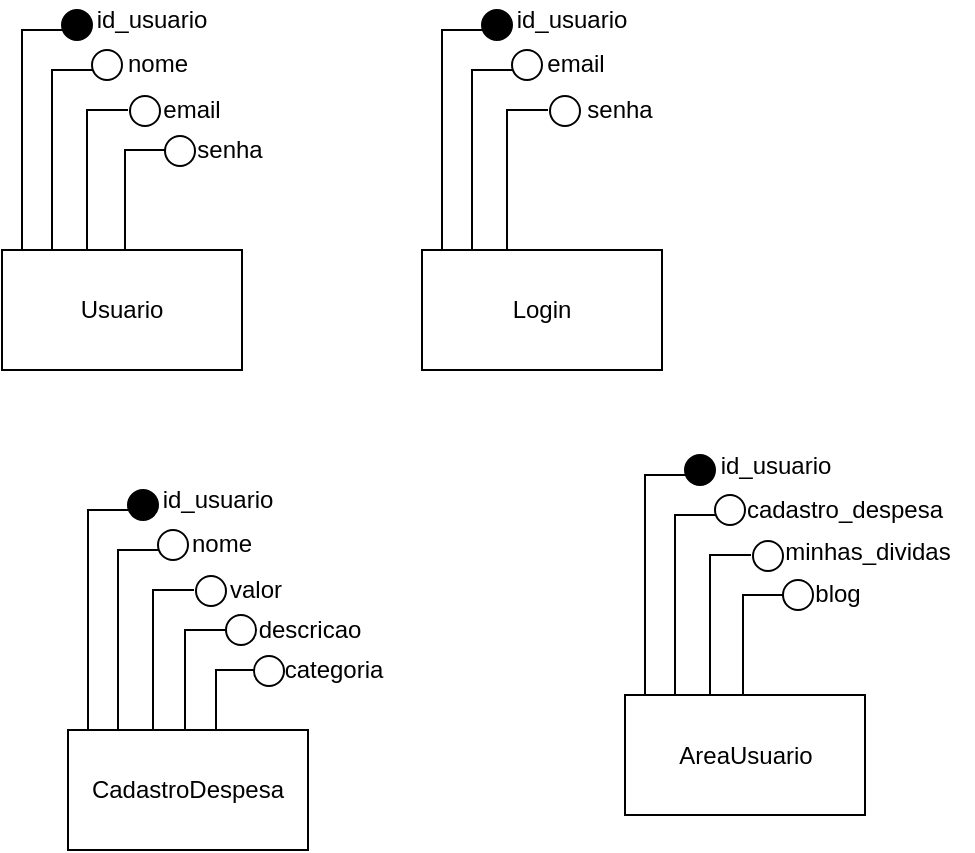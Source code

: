 <mxfile version="20.6.0" type="github">
  <diagram id="Ro5AXBal3w_IyLKfdvsJ" name="Página-1">
    <mxGraphModel dx="1038" dy="539" grid="1" gridSize="10" guides="1" tooltips="1" connect="1" arrows="1" fold="1" page="1" pageScale="1" pageWidth="827" pageHeight="1169" math="0" shadow="0">
      <root>
        <mxCell id="0" />
        <mxCell id="1" parent="0" />
        <mxCell id="vss5CsVCs0bI6XDuhjrD-18" value="Usuario" style="rounded=0;whiteSpace=wrap;html=1;" vertex="1" parent="1">
          <mxGeometry x="130" y="275" width="120" height="60" as="geometry" />
        </mxCell>
        <mxCell id="vss5CsVCs0bI6XDuhjrD-19" value="" style="shape=partialRectangle;whiteSpace=wrap;html=1;bottom=0;right=0;fillColor=none;" vertex="1" parent="1">
          <mxGeometry x="140" y="165" width="20" height="110" as="geometry" />
        </mxCell>
        <mxCell id="vss5CsVCs0bI6XDuhjrD-24" value="" style="ellipse;whiteSpace=wrap;html=1;aspect=fixed;fillColor=#000000;" vertex="1" parent="1">
          <mxGeometry x="160" y="155" width="15" height="15" as="geometry" />
        </mxCell>
        <mxCell id="vss5CsVCs0bI6XDuhjrD-25" value="id_usuario" style="text;html=1;strokeColor=none;fillColor=none;align=center;verticalAlign=middle;whiteSpace=wrap;rounded=0;" vertex="1" parent="1">
          <mxGeometry x="180" y="150" width="50" height="20" as="geometry" />
        </mxCell>
        <mxCell id="vss5CsVCs0bI6XDuhjrD-27" value="" style="shape=partialRectangle;whiteSpace=wrap;html=1;bottom=0;right=0;fillColor=none;" vertex="1" parent="1">
          <mxGeometry x="155" y="185" width="20" height="90" as="geometry" />
        </mxCell>
        <mxCell id="vss5CsVCs0bI6XDuhjrD-28" value="" style="ellipse;whiteSpace=wrap;html=1;aspect=fixed;fillColor=#FFFFFF;" vertex="1" parent="1">
          <mxGeometry x="175" y="175" width="15" height="15" as="geometry" />
        </mxCell>
        <mxCell id="vss5CsVCs0bI6XDuhjrD-30" value="nome" style="text;html=1;strokeColor=none;fillColor=none;align=center;verticalAlign=middle;whiteSpace=wrap;rounded=0;" vertex="1" parent="1">
          <mxGeometry x="183" y="172" width="50" height="20" as="geometry" />
        </mxCell>
        <mxCell id="vss5CsVCs0bI6XDuhjrD-31" value="email" style="text;html=1;strokeColor=none;fillColor=none;align=center;verticalAlign=middle;whiteSpace=wrap;rounded=0;" vertex="1" parent="1">
          <mxGeometry x="200" y="195" width="50" height="20" as="geometry" />
        </mxCell>
        <mxCell id="vss5CsVCs0bI6XDuhjrD-33" value="senha" style="text;html=1;strokeColor=none;fillColor=none;align=center;verticalAlign=middle;whiteSpace=wrap;rounded=0;" vertex="1" parent="1">
          <mxGeometry x="219" y="215" width="50" height="20" as="geometry" />
        </mxCell>
        <mxCell id="vss5CsVCs0bI6XDuhjrD-34" value="" style="shape=partialRectangle;whiteSpace=wrap;html=1;bottom=0;right=0;fillColor=none;" vertex="1" parent="1">
          <mxGeometry x="172.5" y="205" width="20" height="70" as="geometry" />
        </mxCell>
        <mxCell id="vss5CsVCs0bI6XDuhjrD-35" value="" style="shape=partialRectangle;whiteSpace=wrap;html=1;bottom=0;right=0;fillColor=none;" vertex="1" parent="1">
          <mxGeometry x="191.5" y="225" width="20" height="50" as="geometry" />
        </mxCell>
        <mxCell id="vss5CsVCs0bI6XDuhjrD-38" value="" style="ellipse;whiteSpace=wrap;html=1;aspect=fixed;fillColor=#FFFFFF;" vertex="1" parent="1">
          <mxGeometry x="194" y="198" width="15" height="15" as="geometry" />
        </mxCell>
        <mxCell id="vss5CsVCs0bI6XDuhjrD-39" value="" style="ellipse;whiteSpace=wrap;html=1;aspect=fixed;fillColor=#FFFFFF;" vertex="1" parent="1">
          <mxGeometry x="211.5" y="218" width="15" height="15" as="geometry" />
        </mxCell>
        <mxCell id="vss5CsVCs0bI6XDuhjrD-42" value="Login" style="rounded=0;whiteSpace=wrap;html=1;" vertex="1" parent="1">
          <mxGeometry x="340" y="275" width="120" height="60" as="geometry" />
        </mxCell>
        <mxCell id="vss5CsVCs0bI6XDuhjrD-43" value="" style="shape=partialRectangle;whiteSpace=wrap;html=1;bottom=0;right=0;fillColor=none;" vertex="1" parent="1">
          <mxGeometry x="350" y="165" width="20" height="110" as="geometry" />
        </mxCell>
        <mxCell id="vss5CsVCs0bI6XDuhjrD-44" value="" style="ellipse;whiteSpace=wrap;html=1;aspect=fixed;fillColor=#000000;" vertex="1" parent="1">
          <mxGeometry x="370" y="155" width="15" height="15" as="geometry" />
        </mxCell>
        <mxCell id="vss5CsVCs0bI6XDuhjrD-45" value="id_usuario" style="text;html=1;strokeColor=none;fillColor=none;align=center;verticalAlign=middle;whiteSpace=wrap;rounded=0;" vertex="1" parent="1">
          <mxGeometry x="390" y="150" width="50" height="20" as="geometry" />
        </mxCell>
        <mxCell id="vss5CsVCs0bI6XDuhjrD-46" value="" style="shape=partialRectangle;whiteSpace=wrap;html=1;bottom=0;right=0;fillColor=none;" vertex="1" parent="1">
          <mxGeometry x="365" y="185" width="20" height="90" as="geometry" />
        </mxCell>
        <mxCell id="vss5CsVCs0bI6XDuhjrD-47" value="" style="ellipse;whiteSpace=wrap;html=1;aspect=fixed;fillColor=#FFFFFF;" vertex="1" parent="1">
          <mxGeometry x="385" y="175" width="15" height="15" as="geometry" />
        </mxCell>
        <mxCell id="vss5CsVCs0bI6XDuhjrD-49" value="email" style="text;html=1;strokeColor=none;fillColor=none;align=center;verticalAlign=middle;whiteSpace=wrap;rounded=0;" vertex="1" parent="1">
          <mxGeometry x="391.5" y="172" width="50" height="20" as="geometry" />
        </mxCell>
        <mxCell id="vss5CsVCs0bI6XDuhjrD-50" value="senha" style="text;html=1;strokeColor=none;fillColor=none;align=center;verticalAlign=middle;whiteSpace=wrap;rounded=0;" vertex="1" parent="1">
          <mxGeometry x="414" y="195" width="50" height="20" as="geometry" />
        </mxCell>
        <mxCell id="vss5CsVCs0bI6XDuhjrD-51" value="" style="shape=partialRectangle;whiteSpace=wrap;html=1;bottom=0;right=0;fillColor=none;" vertex="1" parent="1">
          <mxGeometry x="382.5" y="205" width="20" height="70" as="geometry" />
        </mxCell>
        <mxCell id="vss5CsVCs0bI6XDuhjrD-53" value="" style="ellipse;whiteSpace=wrap;html=1;aspect=fixed;fillColor=#FFFFFF;" vertex="1" parent="1">
          <mxGeometry x="404" y="198" width="15" height="15" as="geometry" />
        </mxCell>
        <mxCell id="vss5CsVCs0bI6XDuhjrD-55" value="CadastroDespesa" style="rounded=0;whiteSpace=wrap;html=1;" vertex="1" parent="1">
          <mxGeometry x="163" y="515" width="120" height="60" as="geometry" />
        </mxCell>
        <mxCell id="vss5CsVCs0bI6XDuhjrD-56" value="" style="shape=partialRectangle;whiteSpace=wrap;html=1;bottom=0;right=0;fillColor=none;" vertex="1" parent="1">
          <mxGeometry x="173" y="405" width="20" height="110" as="geometry" />
        </mxCell>
        <mxCell id="vss5CsVCs0bI6XDuhjrD-57" value="" style="ellipse;whiteSpace=wrap;html=1;aspect=fixed;fillColor=#000000;" vertex="1" parent="1">
          <mxGeometry x="193" y="395" width="15" height="15" as="geometry" />
        </mxCell>
        <mxCell id="vss5CsVCs0bI6XDuhjrD-58" value="id_usuario" style="text;html=1;strokeColor=none;fillColor=none;align=center;verticalAlign=middle;whiteSpace=wrap;rounded=0;" vertex="1" parent="1">
          <mxGeometry x="213" y="390" width="50" height="20" as="geometry" />
        </mxCell>
        <mxCell id="vss5CsVCs0bI6XDuhjrD-59" value="" style="shape=partialRectangle;whiteSpace=wrap;html=1;bottom=0;right=0;fillColor=none;" vertex="1" parent="1">
          <mxGeometry x="188" y="425" width="20" height="90" as="geometry" />
        </mxCell>
        <mxCell id="vss5CsVCs0bI6XDuhjrD-60" value="" style="ellipse;whiteSpace=wrap;html=1;aspect=fixed;fillColor=#FFFFFF;" vertex="1" parent="1">
          <mxGeometry x="208" y="415" width="15" height="15" as="geometry" />
        </mxCell>
        <mxCell id="vss5CsVCs0bI6XDuhjrD-61" value="nome" style="text;html=1;strokeColor=none;fillColor=none;align=center;verticalAlign=middle;whiteSpace=wrap;rounded=0;" vertex="1" parent="1">
          <mxGeometry x="214.5" y="412" width="50" height="20" as="geometry" />
        </mxCell>
        <mxCell id="vss5CsVCs0bI6XDuhjrD-62" value="valor" style="text;html=1;strokeColor=none;fillColor=none;align=center;verticalAlign=middle;whiteSpace=wrap;rounded=0;" vertex="1" parent="1">
          <mxGeometry x="232" y="435" width="50" height="20" as="geometry" />
        </mxCell>
        <mxCell id="vss5CsVCs0bI6XDuhjrD-63" value="" style="shape=partialRectangle;whiteSpace=wrap;html=1;bottom=0;right=0;fillColor=none;" vertex="1" parent="1">
          <mxGeometry x="205.5" y="445" width="20" height="70" as="geometry" />
        </mxCell>
        <mxCell id="vss5CsVCs0bI6XDuhjrD-64" value="" style="ellipse;whiteSpace=wrap;html=1;aspect=fixed;fillColor=#FFFFFF;" vertex="1" parent="1">
          <mxGeometry x="227" y="438" width="15" height="15" as="geometry" />
        </mxCell>
        <mxCell id="vss5CsVCs0bI6XDuhjrD-66" value="" style="shape=partialRectangle;whiteSpace=wrap;html=1;bottom=0;right=0;fillColor=none;" vertex="1" parent="1">
          <mxGeometry x="237" y="485" width="20" height="30" as="geometry" />
        </mxCell>
        <mxCell id="vss5CsVCs0bI6XDuhjrD-67" value="" style="shape=partialRectangle;whiteSpace=wrap;html=1;bottom=0;right=0;fillColor=none;" vertex="1" parent="1">
          <mxGeometry x="221.5" y="465" width="20" height="50" as="geometry" />
        </mxCell>
        <mxCell id="vss5CsVCs0bI6XDuhjrD-69" value="" style="ellipse;whiteSpace=wrap;html=1;aspect=fixed;fillColor=#FFFFFF;" vertex="1" parent="1">
          <mxGeometry x="242" y="457.5" width="15" height="15" as="geometry" />
        </mxCell>
        <mxCell id="vss5CsVCs0bI6XDuhjrD-70" value="descricao" style="text;html=1;strokeColor=none;fillColor=none;align=center;verticalAlign=middle;whiteSpace=wrap;rounded=0;" vertex="1" parent="1">
          <mxGeometry x="259" y="455" width="50" height="20" as="geometry" />
        </mxCell>
        <mxCell id="vss5CsVCs0bI6XDuhjrD-71" value="" style="ellipse;whiteSpace=wrap;html=1;aspect=fixed;fillColor=#FFFFFF;" vertex="1" parent="1">
          <mxGeometry x="256" y="478" width="15" height="15" as="geometry" />
        </mxCell>
        <mxCell id="vss5CsVCs0bI6XDuhjrD-73" value="categoria" style="text;html=1;strokeColor=none;fillColor=none;align=center;verticalAlign=middle;whiteSpace=wrap;rounded=0;" vertex="1" parent="1">
          <mxGeometry x="271" y="475" width="50" height="20" as="geometry" />
        </mxCell>
        <mxCell id="vss5CsVCs0bI6XDuhjrD-74" value="AreaUsuario" style="rounded=0;whiteSpace=wrap;html=1;" vertex="1" parent="1">
          <mxGeometry x="441.5" y="497.5" width="120" height="60" as="geometry" />
        </mxCell>
        <mxCell id="vss5CsVCs0bI6XDuhjrD-75" value="" style="shape=partialRectangle;whiteSpace=wrap;html=1;bottom=0;right=0;fillColor=none;" vertex="1" parent="1">
          <mxGeometry x="451.5" y="387.5" width="20" height="110" as="geometry" />
        </mxCell>
        <mxCell id="vss5CsVCs0bI6XDuhjrD-76" value="" style="ellipse;whiteSpace=wrap;html=1;aspect=fixed;fillColor=#000000;" vertex="1" parent="1">
          <mxGeometry x="471.5" y="377.5" width="15" height="15" as="geometry" />
        </mxCell>
        <mxCell id="vss5CsVCs0bI6XDuhjrD-77" value="id_usuario" style="text;html=1;strokeColor=none;fillColor=none;align=center;verticalAlign=middle;whiteSpace=wrap;rounded=0;" vertex="1" parent="1">
          <mxGeometry x="491.5" y="372.5" width="50" height="20" as="geometry" />
        </mxCell>
        <mxCell id="vss5CsVCs0bI6XDuhjrD-78" value="" style="shape=partialRectangle;whiteSpace=wrap;html=1;bottom=0;right=0;fillColor=none;" vertex="1" parent="1">
          <mxGeometry x="466.5" y="407.5" width="20" height="90" as="geometry" />
        </mxCell>
        <mxCell id="vss5CsVCs0bI6XDuhjrD-79" value="" style="ellipse;whiteSpace=wrap;html=1;aspect=fixed;fillColor=#FFFFFF;" vertex="1" parent="1">
          <mxGeometry x="486.5" y="397.5" width="15" height="15" as="geometry" />
        </mxCell>
        <mxCell id="vss5CsVCs0bI6XDuhjrD-80" value="cadastro_despesa" style="text;html=1;strokeColor=none;fillColor=none;align=center;verticalAlign=middle;whiteSpace=wrap;rounded=0;" vertex="1" parent="1">
          <mxGeometry x="493" y="394.5" width="117" height="20" as="geometry" />
        </mxCell>
        <mxCell id="vss5CsVCs0bI6XDuhjrD-81" value="minhas_dividas" style="text;html=1;strokeColor=none;fillColor=none;align=center;verticalAlign=middle;whiteSpace=wrap;rounded=0;" vertex="1" parent="1">
          <mxGeometry x="510" y="415.5" width="105.5" height="20" as="geometry" />
        </mxCell>
        <mxCell id="vss5CsVCs0bI6XDuhjrD-82" value="" style="shape=partialRectangle;whiteSpace=wrap;html=1;bottom=0;right=0;fillColor=none;" vertex="1" parent="1">
          <mxGeometry x="484" y="427.5" width="20" height="70" as="geometry" />
        </mxCell>
        <mxCell id="vss5CsVCs0bI6XDuhjrD-83" value="" style="ellipse;whiteSpace=wrap;html=1;aspect=fixed;fillColor=#FFFFFF;" vertex="1" parent="1">
          <mxGeometry x="505.5" y="420.5" width="15" height="15" as="geometry" />
        </mxCell>
        <mxCell id="vss5CsVCs0bI6XDuhjrD-84" value="" style="shape=partialRectangle;whiteSpace=wrap;html=1;bottom=0;right=0;fillColor=none;" vertex="1" parent="1">
          <mxGeometry x="500.5" y="447.5" width="20" height="50" as="geometry" />
        </mxCell>
        <mxCell id="vss5CsVCs0bI6XDuhjrD-85" value="" style="ellipse;whiteSpace=wrap;html=1;aspect=fixed;fillColor=#FFFFFF;" vertex="1" parent="1">
          <mxGeometry x="520.5" y="440" width="15" height="15" as="geometry" />
        </mxCell>
        <mxCell id="vss5CsVCs0bI6XDuhjrD-86" value="blog" style="text;html=1;strokeColor=none;fillColor=none;align=center;verticalAlign=middle;whiteSpace=wrap;rounded=0;" vertex="1" parent="1">
          <mxGeometry x="532.5" y="436.5" width="30" height="20" as="geometry" />
        </mxCell>
      </root>
    </mxGraphModel>
  </diagram>
</mxfile>
